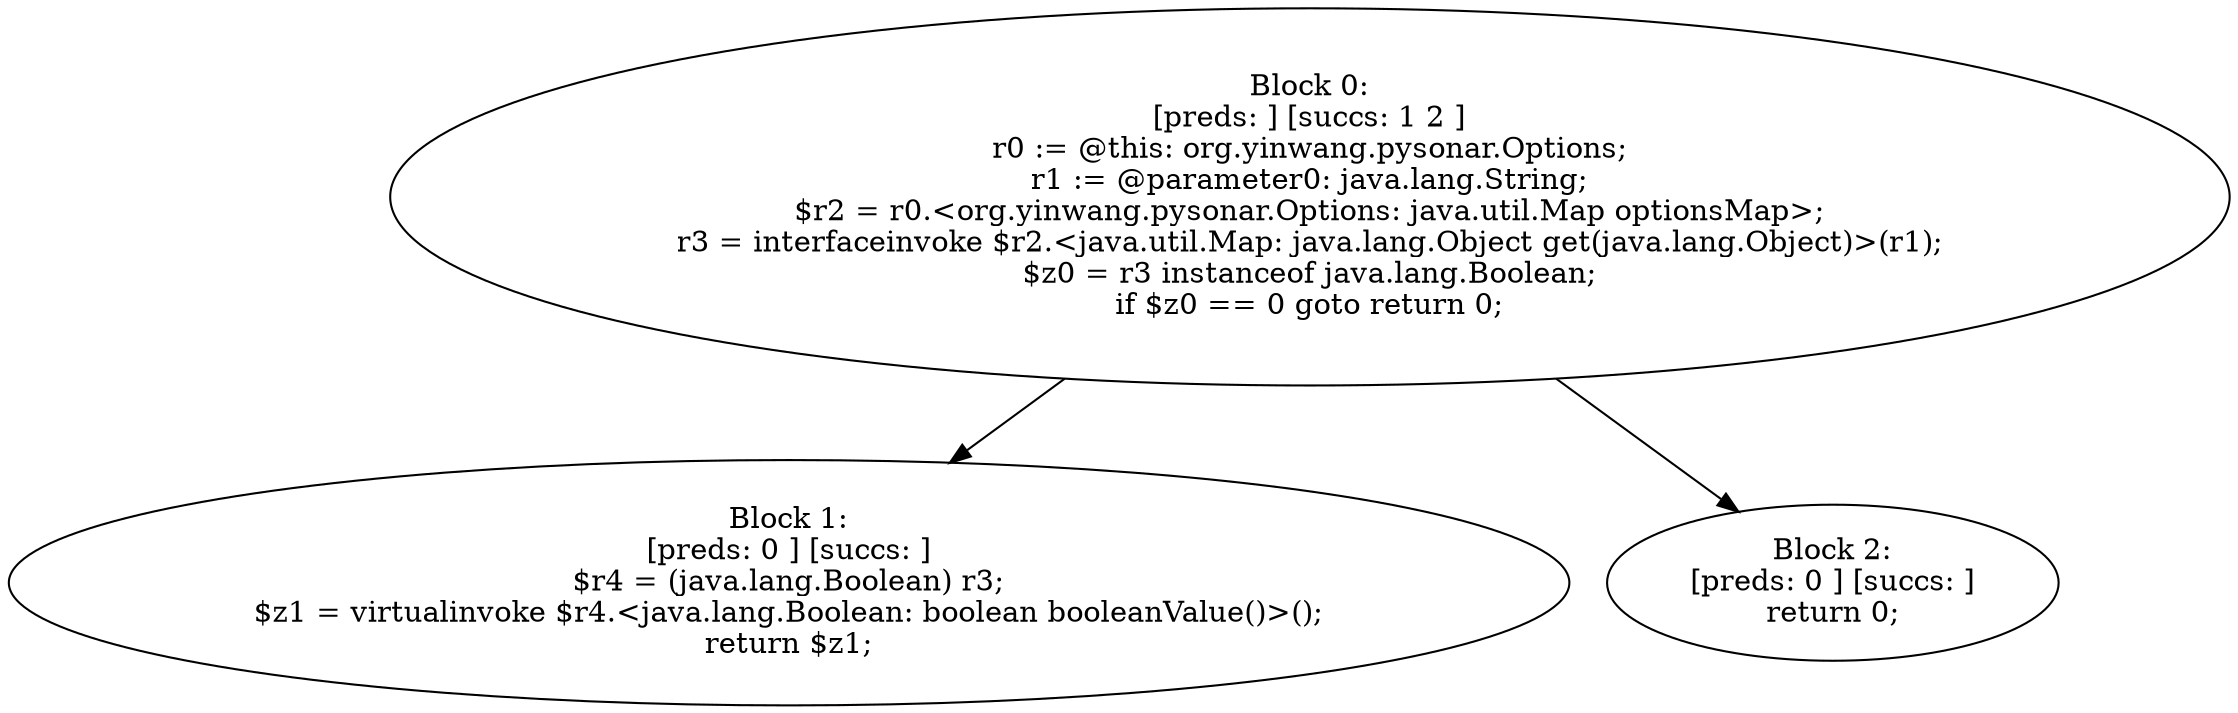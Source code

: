 digraph "unitGraph" {
    "Block 0:
[preds: ] [succs: 1 2 ]
r0 := @this: org.yinwang.pysonar.Options;
r1 := @parameter0: java.lang.String;
$r2 = r0.<org.yinwang.pysonar.Options: java.util.Map optionsMap>;
r3 = interfaceinvoke $r2.<java.util.Map: java.lang.Object get(java.lang.Object)>(r1);
$z0 = r3 instanceof java.lang.Boolean;
if $z0 == 0 goto return 0;
"
    "Block 1:
[preds: 0 ] [succs: ]
$r4 = (java.lang.Boolean) r3;
$z1 = virtualinvoke $r4.<java.lang.Boolean: boolean booleanValue()>();
return $z1;
"
    "Block 2:
[preds: 0 ] [succs: ]
return 0;
"
    "Block 0:
[preds: ] [succs: 1 2 ]
r0 := @this: org.yinwang.pysonar.Options;
r1 := @parameter0: java.lang.String;
$r2 = r0.<org.yinwang.pysonar.Options: java.util.Map optionsMap>;
r3 = interfaceinvoke $r2.<java.util.Map: java.lang.Object get(java.lang.Object)>(r1);
$z0 = r3 instanceof java.lang.Boolean;
if $z0 == 0 goto return 0;
"->"Block 1:
[preds: 0 ] [succs: ]
$r4 = (java.lang.Boolean) r3;
$z1 = virtualinvoke $r4.<java.lang.Boolean: boolean booleanValue()>();
return $z1;
";
    "Block 0:
[preds: ] [succs: 1 2 ]
r0 := @this: org.yinwang.pysonar.Options;
r1 := @parameter0: java.lang.String;
$r2 = r0.<org.yinwang.pysonar.Options: java.util.Map optionsMap>;
r3 = interfaceinvoke $r2.<java.util.Map: java.lang.Object get(java.lang.Object)>(r1);
$z0 = r3 instanceof java.lang.Boolean;
if $z0 == 0 goto return 0;
"->"Block 2:
[preds: 0 ] [succs: ]
return 0;
";
}

